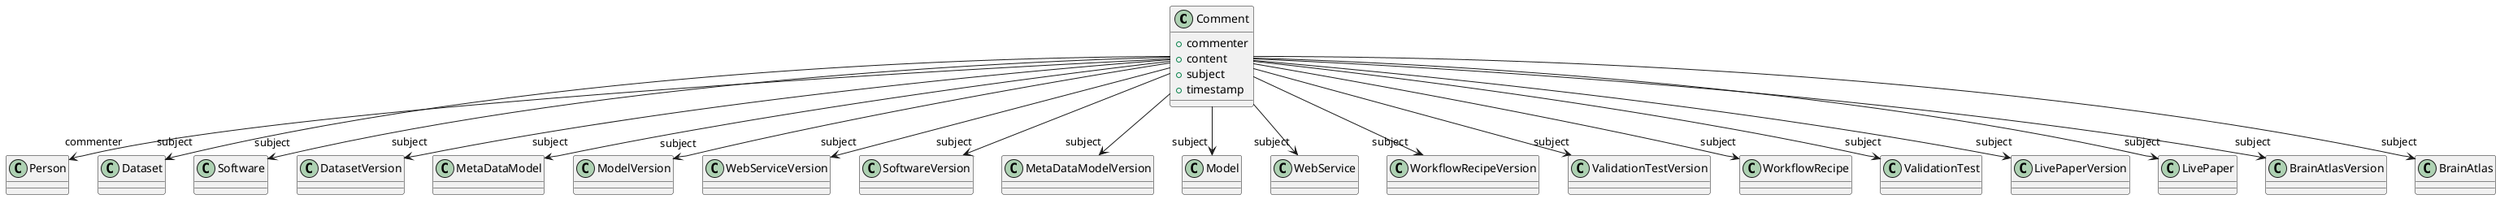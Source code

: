@startuml
class Comment {
+commenter
+content
+subject
+timestamp

}
Comment -d-> "commenter" Person
Comment -d-> "subject" Dataset
Comment -d-> "subject" Software
Comment -d-> "subject" DatasetVersion
Comment -d-> "subject" MetaDataModel
Comment -d-> "subject" ModelVersion
Comment -d-> "subject" WebServiceVersion
Comment -d-> "subject" SoftwareVersion
Comment -d-> "subject" MetaDataModelVersion
Comment -d-> "subject" Model
Comment -d-> "subject" WebService
Comment -d-> "subject" WorkflowRecipeVersion
Comment -d-> "subject" ValidationTestVersion
Comment -d-> "subject" WorkflowRecipe
Comment -d-> "subject" ValidationTest
Comment -d-> "subject" LivePaperVersion
Comment -d-> "subject" LivePaper
Comment -d-> "subject" BrainAtlasVersion
Comment -d-> "subject" BrainAtlas

@enduml